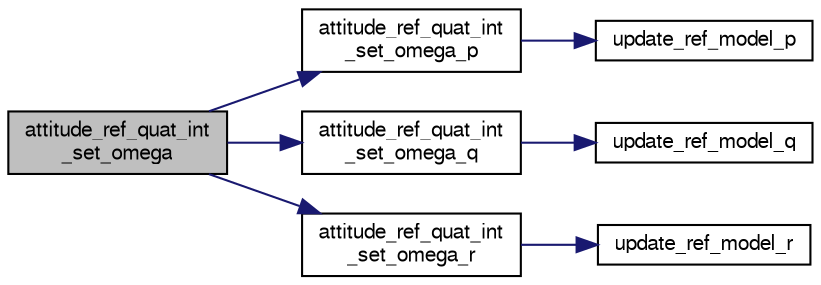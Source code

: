 digraph "attitude_ref_quat_int_set_omega"
{
  edge [fontname="FreeSans",fontsize="10",labelfontname="FreeSans",labelfontsize="10"];
  node [fontname="FreeSans",fontsize="10",shape=record];
  rankdir="LR";
  Node1 [label="attitude_ref_quat_int\l_set_omega",height=0.2,width=0.4,color="black", fillcolor="grey75", style="filled", fontcolor="black"];
  Node1 -> Node2 [color="midnightblue",fontsize="10",style="solid",fontname="FreeSans"];
  Node2 [label="attitude_ref_quat_int\l_set_omega_p",height=0.2,width=0.4,color="black", fillcolor="white", style="filled",URL="$stabilization__attitude__ref__quat__int_8c.html#aad3ceb824cfaf2e86ca52268af9d4774"];
  Node2 -> Node3 [color="midnightblue",fontsize="10",style="solid",fontname="FreeSans"];
  Node3 [label="update_ref_model_p",height=0.2,width=0.4,color="black", fillcolor="white", style="filled",URL="$stabilization__attitude__ref__quat__int_8c.html#a096c00deb25b569b3f9959e3c5fb27ae"];
  Node1 -> Node4 [color="midnightblue",fontsize="10",style="solid",fontname="FreeSans"];
  Node4 [label="attitude_ref_quat_int\l_set_omega_q",height=0.2,width=0.4,color="black", fillcolor="white", style="filled",URL="$stabilization__attitude__ref__quat__int_8c.html#aa8aeb3d2f2dc12fd1297dda5b7ca83d9"];
  Node4 -> Node5 [color="midnightblue",fontsize="10",style="solid",fontname="FreeSans"];
  Node5 [label="update_ref_model_q",height=0.2,width=0.4,color="black", fillcolor="white", style="filled",URL="$stabilization__attitude__ref__quat__int_8c.html#af97dcdb2c66f8d1d6f92473ff835fa9d"];
  Node1 -> Node6 [color="midnightblue",fontsize="10",style="solid",fontname="FreeSans"];
  Node6 [label="attitude_ref_quat_int\l_set_omega_r",height=0.2,width=0.4,color="black", fillcolor="white", style="filled",URL="$stabilization__attitude__ref__quat__int_8c.html#a8df584dca8e9daf9eabf8d462105e064"];
  Node6 -> Node7 [color="midnightblue",fontsize="10",style="solid",fontname="FreeSans"];
  Node7 [label="update_ref_model_r",height=0.2,width=0.4,color="black", fillcolor="white", style="filled",URL="$stabilization__attitude__ref__quat__int_8c.html#a78b0de6ab6fa6b9d6aa208d8365449d6"];
}
